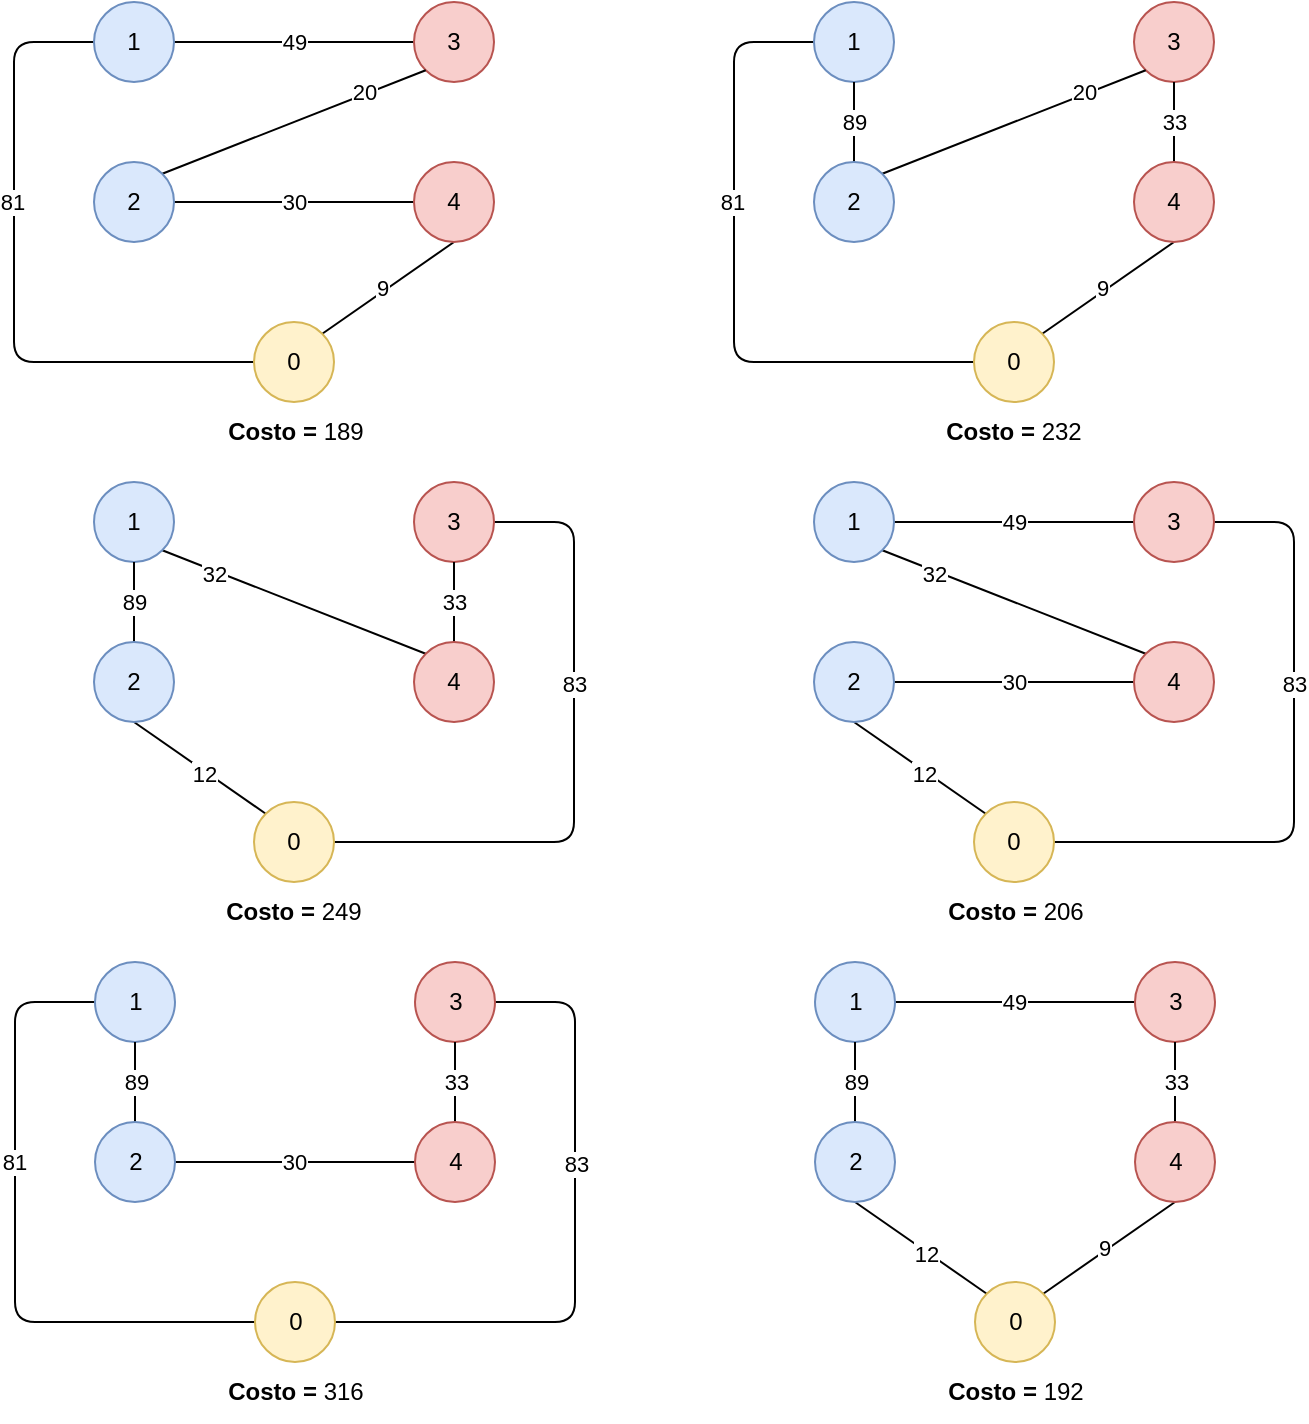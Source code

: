 <mxfile version="20.8.5" type="device"><diagram id="KT6BVVwpZQ-PzByDmpSR" name="Page-1"><mxGraphModel dx="792" dy="1884" grid="1" gridSize="10" guides="1" tooltips="1" connect="1" arrows="1" fold="1" page="1" pageScale="1" pageWidth="1169" pageHeight="827" math="0" shadow="0"><root><mxCell id="0"/><mxCell id="1" parent="0"/><mxCell id="V3zKbNotuUNxuS-SZ1xN-5" style="edgeStyle=none;rounded=1;orthogonalLoop=1;jettySize=auto;html=1;exitX=0;exitY=0.5;exitDx=0;exitDy=0;entryX=0;entryY=0.5;entryDx=0;entryDy=0;endArrow=none;endFill=0;strokeColor=default;" parent="1" source="V3zKbNotuUNxuS-SZ1xN-7" target="V3zKbNotuUNxuS-SZ1xN-25" edge="1"><mxGeometry relative="1" as="geometry"><Array as="points"><mxPoint x="200.5" y="-220"/><mxPoint x="200.5" y="-60"/></Array></mxGeometry></mxCell><mxCell id="V3zKbNotuUNxuS-SZ1xN-6" value="81" style="edgeLabel;html=1;align=center;verticalAlign=middle;resizable=0;points=[];" parent="V3zKbNotuUNxuS-SZ1xN-5" vertex="1" connectable="0"><mxGeometry x="-0.418" y="-1" relative="1" as="geometry"><mxPoint y="27" as="offset"/></mxGeometry></mxCell><mxCell id="V3zKbNotuUNxuS-SZ1xN-7" value="1" style="ellipse;whiteSpace=wrap;html=1;aspect=fixed;fillColor=#dae8fc;strokeColor=#6c8ebf;" parent="1" vertex="1"><mxGeometry x="240.5" y="-240" width="40" height="40" as="geometry"/></mxCell><mxCell id="V3zKbNotuUNxuS-SZ1xN-8" style="edgeStyle=none;rounded=1;orthogonalLoop=1;jettySize=auto;html=1;exitX=1;exitY=0.5;exitDx=0;exitDy=0;entryX=1;entryY=0.5;entryDx=0;entryDy=0;endArrow=none;endFill=0;strokeColor=default;" parent="1" source="V3zKbNotuUNxuS-SZ1xN-10" target="V3zKbNotuUNxuS-SZ1xN-25" edge="1"><mxGeometry relative="1" as="geometry"><Array as="points"><mxPoint x="480.5" y="-220"/><mxPoint x="480.5" y="-60"/></Array></mxGeometry></mxCell><mxCell id="V3zKbNotuUNxuS-SZ1xN-9" value="83" style="edgeLabel;html=1;align=center;verticalAlign=middle;resizable=0;points=[];" parent="V3zKbNotuUNxuS-SZ1xN-8" vertex="1" connectable="0"><mxGeometry x="-0.379" relative="1" as="geometry"><mxPoint y="21" as="offset"/></mxGeometry></mxCell><mxCell id="V3zKbNotuUNxuS-SZ1xN-10" value="3" style="ellipse;whiteSpace=wrap;html=1;aspect=fixed;fillColor=#f8cecc;strokeColor=#b85450;" parent="1" vertex="1"><mxGeometry x="400.5" y="-240" width="40" height="40" as="geometry"/></mxCell><mxCell id="V3zKbNotuUNxuS-SZ1xN-13" style="edgeStyle=none;rounded=0;orthogonalLoop=1;jettySize=auto;html=1;exitX=1;exitY=0.5;exitDx=0;exitDy=0;endArrow=none;endFill=0;strokeColor=default;" parent="1" source="V3zKbNotuUNxuS-SZ1xN-19" target="V3zKbNotuUNxuS-SZ1xN-24" edge="1"><mxGeometry relative="1" as="geometry"/></mxCell><mxCell id="V3zKbNotuUNxuS-SZ1xN-14" value="30" style="edgeLabel;html=1;align=center;verticalAlign=middle;resizable=0;points=[];" parent="V3zKbNotuUNxuS-SZ1xN-13" vertex="1" connectable="0"><mxGeometry x="0.179" y="-1" relative="1" as="geometry"><mxPoint x="-11" y="-1" as="offset"/></mxGeometry></mxCell><mxCell id="V3zKbNotuUNxuS-SZ1xN-15" style="edgeStyle=none;rounded=0;orthogonalLoop=1;jettySize=auto;html=1;exitX=0.5;exitY=0;exitDx=0;exitDy=0;entryX=0.5;entryY=1;entryDx=0;entryDy=0;endArrow=none;endFill=0;strokeColor=default;" parent="1" source="V3zKbNotuUNxuS-SZ1xN-19" target="V3zKbNotuUNxuS-SZ1xN-7" edge="1"><mxGeometry relative="1" as="geometry"/></mxCell><mxCell id="V3zKbNotuUNxuS-SZ1xN-16" value="89" style="edgeLabel;html=1;align=center;verticalAlign=middle;resizable=0;points=[];" parent="V3zKbNotuUNxuS-SZ1xN-15" vertex="1" connectable="0"><mxGeometry x="-0.4" relative="1" as="geometry"><mxPoint y="-8" as="offset"/></mxGeometry></mxCell><mxCell id="V3zKbNotuUNxuS-SZ1xN-19" value="2" style="ellipse;whiteSpace=wrap;html=1;aspect=fixed;fillColor=#dae8fc;strokeColor=#6c8ebf;" parent="1" vertex="1"><mxGeometry x="240.5" y="-160" width="40" height="40" as="geometry"/></mxCell><mxCell id="V3zKbNotuUNxuS-SZ1xN-20" style="edgeStyle=none;rounded=0;orthogonalLoop=1;jettySize=auto;html=1;exitX=0.5;exitY=0;exitDx=0;exitDy=0;entryX=0.5;entryY=1;entryDx=0;entryDy=0;endArrow=none;endFill=0;strokeColor=default;" parent="1" source="V3zKbNotuUNxuS-SZ1xN-24" target="V3zKbNotuUNxuS-SZ1xN-10" edge="1"><mxGeometry relative="1" as="geometry"/></mxCell><mxCell id="V3zKbNotuUNxuS-SZ1xN-21" value="33" style="edgeLabel;html=1;align=center;verticalAlign=middle;resizable=0;points=[];" parent="V3zKbNotuUNxuS-SZ1xN-20" vertex="1" connectable="0"><mxGeometry x="-0.286" relative="1" as="geometry"><mxPoint y="-6" as="offset"/></mxGeometry></mxCell><mxCell id="V3zKbNotuUNxuS-SZ1xN-24" value="4" style="ellipse;whiteSpace=wrap;html=1;aspect=fixed;fillColor=#f8cecc;strokeColor=#b85450;" parent="1" vertex="1"><mxGeometry x="400.5" y="-160" width="40" height="40" as="geometry"/></mxCell><mxCell id="V3zKbNotuUNxuS-SZ1xN-25" value="0" style="ellipse;whiteSpace=wrap;html=1;aspect=fixed;fillColor=#fff2cc;strokeColor=#d6b656;" parent="1" vertex="1"><mxGeometry x="320.5" y="-80" width="40" height="40" as="geometry"/></mxCell><mxCell id="V3zKbNotuUNxuS-SZ1xN-28" style="edgeStyle=none;rounded=0;orthogonalLoop=1;jettySize=auto;html=1;exitX=1;exitY=0.5;exitDx=0;exitDy=0;endArrow=none;endFill=0;strokeColor=default;" parent="1" source="V3zKbNotuUNxuS-SZ1xN-32" target="V3zKbNotuUNxuS-SZ1xN-35" edge="1"><mxGeometry relative="1" as="geometry"/></mxCell><mxCell id="V3zKbNotuUNxuS-SZ1xN-29" value="49" style="edgeLabel;html=1;align=center;verticalAlign=middle;resizable=0;points=[];" parent="V3zKbNotuUNxuS-SZ1xN-28" vertex="1" connectable="0"><mxGeometry x="-0.193" y="-1" relative="1" as="geometry"><mxPoint x="11" y="-1" as="offset"/></mxGeometry></mxCell><mxCell id="V3zKbNotuUNxuS-SZ1xN-32" value="1" style="ellipse;whiteSpace=wrap;html=1;aspect=fixed;fillColor=#dae8fc;strokeColor=#6c8ebf;" parent="1" vertex="1"><mxGeometry x="600.5" y="-240" width="40" height="40" as="geometry"/></mxCell><mxCell id="V3zKbNotuUNxuS-SZ1xN-35" value="3" style="ellipse;whiteSpace=wrap;html=1;aspect=fixed;fillColor=#f8cecc;strokeColor=#b85450;" parent="1" vertex="1"><mxGeometry x="760.5" y="-240" width="40" height="40" as="geometry"/></mxCell><mxCell id="V3zKbNotuUNxuS-SZ1xN-40" style="edgeStyle=none;rounded=0;orthogonalLoop=1;jettySize=auto;html=1;exitX=0.5;exitY=0;exitDx=0;exitDy=0;entryX=0.5;entryY=1;entryDx=0;entryDy=0;endArrow=none;endFill=0;strokeColor=default;" parent="1" source="V3zKbNotuUNxuS-SZ1xN-44" target="V3zKbNotuUNxuS-SZ1xN-32" edge="1"><mxGeometry relative="1" as="geometry"/></mxCell><mxCell id="V3zKbNotuUNxuS-SZ1xN-41" value="89" style="edgeLabel;html=1;align=center;verticalAlign=middle;resizable=0;points=[];" parent="V3zKbNotuUNxuS-SZ1xN-40" vertex="1" connectable="0"><mxGeometry x="-0.4" relative="1" as="geometry"><mxPoint y="-8" as="offset"/></mxGeometry></mxCell><mxCell id="V3zKbNotuUNxuS-SZ1xN-42" style="edgeStyle=none;rounded=0;orthogonalLoop=1;jettySize=auto;html=1;exitX=0.5;exitY=1;exitDx=0;exitDy=0;entryX=0;entryY=0;entryDx=0;entryDy=0;endArrow=none;endFill=0;strokeColor=default;" parent="1" source="V3zKbNotuUNxuS-SZ1xN-44" target="V3zKbNotuUNxuS-SZ1xN-50" edge="1"><mxGeometry relative="1" as="geometry"/></mxCell><mxCell id="V3zKbNotuUNxuS-SZ1xN-43" value="12" style="edgeLabel;html=1;align=center;verticalAlign=middle;resizable=0;points=[];" parent="V3zKbNotuUNxuS-SZ1xN-42" vertex="1" connectable="0"><mxGeometry x="0.163" relative="1" as="geometry"><mxPoint x="-3" y="-1" as="offset"/></mxGeometry></mxCell><mxCell id="V3zKbNotuUNxuS-SZ1xN-44" value="2" style="ellipse;whiteSpace=wrap;html=1;aspect=fixed;fillColor=#dae8fc;strokeColor=#6c8ebf;" parent="1" vertex="1"><mxGeometry x="600.5" y="-160" width="40" height="40" as="geometry"/></mxCell><mxCell id="V3zKbNotuUNxuS-SZ1xN-45" style="edgeStyle=none;rounded=0;orthogonalLoop=1;jettySize=auto;html=1;exitX=0.5;exitY=0;exitDx=0;exitDy=0;entryX=0.5;entryY=1;entryDx=0;entryDy=0;endArrow=none;endFill=0;strokeColor=default;" parent="1" source="V3zKbNotuUNxuS-SZ1xN-49" target="V3zKbNotuUNxuS-SZ1xN-35" edge="1"><mxGeometry relative="1" as="geometry"/></mxCell><mxCell id="V3zKbNotuUNxuS-SZ1xN-46" value="33" style="edgeLabel;html=1;align=center;verticalAlign=middle;resizable=0;points=[];" parent="V3zKbNotuUNxuS-SZ1xN-45" vertex="1" connectable="0"><mxGeometry x="-0.286" relative="1" as="geometry"><mxPoint y="-6" as="offset"/></mxGeometry></mxCell><mxCell id="V3zKbNotuUNxuS-SZ1xN-47" style="edgeStyle=none;rounded=0;orthogonalLoop=1;jettySize=auto;html=1;exitX=0.5;exitY=1;exitDx=0;exitDy=0;entryX=1;entryY=0;entryDx=0;entryDy=0;endArrow=none;endFill=0;strokeColor=default;" parent="1" source="V3zKbNotuUNxuS-SZ1xN-49" target="V3zKbNotuUNxuS-SZ1xN-50" edge="1"><mxGeometry relative="1" as="geometry"/></mxCell><mxCell id="V3zKbNotuUNxuS-SZ1xN-48" value="9" style="edgeLabel;html=1;align=center;verticalAlign=middle;resizable=0;points=[];" parent="V3zKbNotuUNxuS-SZ1xN-47" vertex="1" connectable="0"><mxGeometry x="0.335" y="2" relative="1" as="geometry"><mxPoint x="7" y="-9" as="offset"/></mxGeometry></mxCell><mxCell id="V3zKbNotuUNxuS-SZ1xN-49" value="4" style="ellipse;whiteSpace=wrap;html=1;aspect=fixed;fillColor=#f8cecc;strokeColor=#b85450;" parent="1" vertex="1"><mxGeometry x="760.5" y="-160" width="40" height="40" as="geometry"/></mxCell><mxCell id="V3zKbNotuUNxuS-SZ1xN-50" value="0" style="ellipse;whiteSpace=wrap;html=1;aspect=fixed;fillColor=#fff2cc;strokeColor=#d6b656;" parent="1" vertex="1"><mxGeometry x="680.5" y="-80" width="40" height="40" as="geometry"/></mxCell><mxCell id="V3zKbNotuUNxuS-SZ1xN-51" style="orthogonalLoop=1;jettySize=auto;html=1;exitX=1;exitY=1;exitDx=0;exitDy=0;strokeColor=default;rounded=0;entryX=0;entryY=0;entryDx=0;entryDy=0;endArrow=none;endFill=0;" parent="1" source="V3zKbNotuUNxuS-SZ1xN-57" target="V3zKbNotuUNxuS-SZ1xN-74" edge="1"><mxGeometry relative="1" as="geometry"><mxPoint x="390" y="-380" as="targetPoint"/></mxGeometry></mxCell><mxCell id="V3zKbNotuUNxuS-SZ1xN-52" value="32" style="edgeLabel;html=1;align=center;verticalAlign=middle;resizable=0;points=[];" parent="V3zKbNotuUNxuS-SZ1xN-51" vertex="1" connectable="0"><mxGeometry x="-0.404" relative="1" as="geometry"><mxPoint x="-13" y="-4" as="offset"/></mxGeometry></mxCell><mxCell id="V3zKbNotuUNxuS-SZ1xN-57" value="1" style="ellipse;whiteSpace=wrap;html=1;aspect=fixed;fillColor=#dae8fc;strokeColor=#6c8ebf;" parent="1" vertex="1"><mxGeometry x="240" y="-480" width="40" height="40" as="geometry"/></mxCell><mxCell id="V3zKbNotuUNxuS-SZ1xN-58" style="edgeStyle=none;rounded=1;orthogonalLoop=1;jettySize=auto;html=1;exitX=1;exitY=0.5;exitDx=0;exitDy=0;entryX=1;entryY=0.5;entryDx=0;entryDy=0;endArrow=none;endFill=0;strokeColor=default;" parent="1" source="V3zKbNotuUNxuS-SZ1xN-60" target="V3zKbNotuUNxuS-SZ1xN-75" edge="1"><mxGeometry relative="1" as="geometry"><Array as="points"><mxPoint x="480" y="-460"/><mxPoint x="480" y="-300"/></Array></mxGeometry></mxCell><mxCell id="V3zKbNotuUNxuS-SZ1xN-59" value="83" style="edgeLabel;html=1;align=center;verticalAlign=middle;resizable=0;points=[];" parent="V3zKbNotuUNxuS-SZ1xN-58" vertex="1" connectable="0"><mxGeometry x="-0.379" relative="1" as="geometry"><mxPoint y="21" as="offset"/></mxGeometry></mxCell><mxCell id="V3zKbNotuUNxuS-SZ1xN-60" value="3" style="ellipse;whiteSpace=wrap;html=1;aspect=fixed;fillColor=#f8cecc;strokeColor=#b85450;" parent="1" vertex="1"><mxGeometry x="400" y="-480" width="40" height="40" as="geometry"/></mxCell><mxCell id="V3zKbNotuUNxuS-SZ1xN-65" style="edgeStyle=none;rounded=0;orthogonalLoop=1;jettySize=auto;html=1;exitX=0.5;exitY=0;exitDx=0;exitDy=0;entryX=0.5;entryY=1;entryDx=0;entryDy=0;endArrow=none;endFill=0;strokeColor=default;" parent="1" source="V3zKbNotuUNxuS-SZ1xN-69" target="V3zKbNotuUNxuS-SZ1xN-57" edge="1"><mxGeometry relative="1" as="geometry"/></mxCell><mxCell id="V3zKbNotuUNxuS-SZ1xN-66" value="89" style="edgeLabel;html=1;align=center;verticalAlign=middle;resizable=0;points=[];" parent="V3zKbNotuUNxuS-SZ1xN-65" vertex="1" connectable="0"><mxGeometry x="-0.4" relative="1" as="geometry"><mxPoint y="-8" as="offset"/></mxGeometry></mxCell><mxCell id="V3zKbNotuUNxuS-SZ1xN-67" style="edgeStyle=none;rounded=0;orthogonalLoop=1;jettySize=auto;html=1;exitX=0.5;exitY=1;exitDx=0;exitDy=0;entryX=0;entryY=0;entryDx=0;entryDy=0;endArrow=none;endFill=0;strokeColor=default;" parent="1" source="V3zKbNotuUNxuS-SZ1xN-69" target="V3zKbNotuUNxuS-SZ1xN-75" edge="1"><mxGeometry relative="1" as="geometry"/></mxCell><mxCell id="V3zKbNotuUNxuS-SZ1xN-68" value="12" style="edgeLabel;html=1;align=center;verticalAlign=middle;resizable=0;points=[];" parent="V3zKbNotuUNxuS-SZ1xN-67" vertex="1" connectable="0"><mxGeometry x="0.163" relative="1" as="geometry"><mxPoint x="-3" y="-1" as="offset"/></mxGeometry></mxCell><mxCell id="V3zKbNotuUNxuS-SZ1xN-69" value="2" style="ellipse;whiteSpace=wrap;html=1;aspect=fixed;fillColor=#dae8fc;strokeColor=#6c8ebf;" parent="1" vertex="1"><mxGeometry x="240" y="-400" width="40" height="40" as="geometry"/></mxCell><mxCell id="V3zKbNotuUNxuS-SZ1xN-70" style="edgeStyle=none;rounded=0;orthogonalLoop=1;jettySize=auto;html=1;exitX=0.5;exitY=0;exitDx=0;exitDy=0;entryX=0.5;entryY=1;entryDx=0;entryDy=0;endArrow=none;endFill=0;strokeColor=default;" parent="1" source="V3zKbNotuUNxuS-SZ1xN-74" target="V3zKbNotuUNxuS-SZ1xN-60" edge="1"><mxGeometry relative="1" as="geometry"/></mxCell><mxCell id="V3zKbNotuUNxuS-SZ1xN-71" value="33" style="edgeLabel;html=1;align=center;verticalAlign=middle;resizable=0;points=[];" parent="V3zKbNotuUNxuS-SZ1xN-70" vertex="1" connectable="0"><mxGeometry x="-0.286" relative="1" as="geometry"><mxPoint y="-6" as="offset"/></mxGeometry></mxCell><mxCell id="V3zKbNotuUNxuS-SZ1xN-74" value="4" style="ellipse;whiteSpace=wrap;html=1;aspect=fixed;fillColor=#f8cecc;strokeColor=#b85450;" parent="1" vertex="1"><mxGeometry x="400" y="-400" width="40" height="40" as="geometry"/></mxCell><mxCell id="V3zKbNotuUNxuS-SZ1xN-75" value="0" style="ellipse;whiteSpace=wrap;html=1;aspect=fixed;fillColor=#fff2cc;strokeColor=#d6b656;" parent="1" vertex="1"><mxGeometry x="320" y="-320" width="40" height="40" as="geometry"/></mxCell><mxCell id="V3zKbNotuUNxuS-SZ1xN-76" style="orthogonalLoop=1;jettySize=auto;html=1;exitX=1;exitY=1;exitDx=0;exitDy=0;strokeColor=default;rounded=0;entryX=0;entryY=0;entryDx=0;entryDy=0;endArrow=none;endFill=0;" parent="1" source="V3zKbNotuUNxuS-SZ1xN-82" target="V3zKbNotuUNxuS-SZ1xN-99" edge="1"><mxGeometry relative="1" as="geometry"><mxPoint x="750" y="-380" as="targetPoint"/></mxGeometry></mxCell><mxCell id="V3zKbNotuUNxuS-SZ1xN-77" value="32" style="edgeLabel;html=1;align=center;verticalAlign=middle;resizable=0;points=[];" parent="V3zKbNotuUNxuS-SZ1xN-76" vertex="1" connectable="0"><mxGeometry x="-0.404" relative="1" as="geometry"><mxPoint x="-13" y="-4" as="offset"/></mxGeometry></mxCell><mxCell id="V3zKbNotuUNxuS-SZ1xN-78" style="edgeStyle=none;rounded=0;orthogonalLoop=1;jettySize=auto;html=1;exitX=1;exitY=0.5;exitDx=0;exitDy=0;endArrow=none;endFill=0;strokeColor=default;" parent="1" source="V3zKbNotuUNxuS-SZ1xN-82" target="V3zKbNotuUNxuS-SZ1xN-85" edge="1"><mxGeometry relative="1" as="geometry"/></mxCell><mxCell id="V3zKbNotuUNxuS-SZ1xN-79" value="49" style="edgeLabel;html=1;align=center;verticalAlign=middle;resizable=0;points=[];" parent="V3zKbNotuUNxuS-SZ1xN-78" vertex="1" connectable="0"><mxGeometry x="-0.193" y="-1" relative="1" as="geometry"><mxPoint x="11" y="-1" as="offset"/></mxGeometry></mxCell><mxCell id="V3zKbNotuUNxuS-SZ1xN-82" value="1" style="ellipse;whiteSpace=wrap;html=1;aspect=fixed;fillColor=#dae8fc;strokeColor=#6c8ebf;" parent="1" vertex="1"><mxGeometry x="600" y="-480" width="40" height="40" as="geometry"/></mxCell><mxCell id="V3zKbNotuUNxuS-SZ1xN-83" style="edgeStyle=none;rounded=1;orthogonalLoop=1;jettySize=auto;html=1;exitX=1;exitY=0.5;exitDx=0;exitDy=0;entryX=1;entryY=0.5;entryDx=0;entryDy=0;endArrow=none;endFill=0;strokeColor=default;" parent="1" source="V3zKbNotuUNxuS-SZ1xN-85" target="V3zKbNotuUNxuS-SZ1xN-100" edge="1"><mxGeometry relative="1" as="geometry"><Array as="points"><mxPoint x="840" y="-460"/><mxPoint x="840" y="-300"/></Array></mxGeometry></mxCell><mxCell id="V3zKbNotuUNxuS-SZ1xN-84" value="83" style="edgeLabel;html=1;align=center;verticalAlign=middle;resizable=0;points=[];" parent="V3zKbNotuUNxuS-SZ1xN-83" vertex="1" connectable="0"><mxGeometry x="-0.379" relative="1" as="geometry"><mxPoint y="21" as="offset"/></mxGeometry></mxCell><mxCell id="V3zKbNotuUNxuS-SZ1xN-85" value="3" style="ellipse;whiteSpace=wrap;html=1;aspect=fixed;fillColor=#f8cecc;strokeColor=#b85450;" parent="1" vertex="1"><mxGeometry x="760" y="-480" width="40" height="40" as="geometry"/></mxCell><mxCell id="V3zKbNotuUNxuS-SZ1xN-88" style="edgeStyle=none;rounded=0;orthogonalLoop=1;jettySize=auto;html=1;exitX=1;exitY=0.5;exitDx=0;exitDy=0;endArrow=none;endFill=0;strokeColor=default;" parent="1" source="V3zKbNotuUNxuS-SZ1xN-94" target="V3zKbNotuUNxuS-SZ1xN-99" edge="1"><mxGeometry relative="1" as="geometry"/></mxCell><mxCell id="V3zKbNotuUNxuS-SZ1xN-89" value="30" style="edgeLabel;html=1;align=center;verticalAlign=middle;resizable=0;points=[];" parent="V3zKbNotuUNxuS-SZ1xN-88" vertex="1" connectable="0"><mxGeometry x="0.179" y="-1" relative="1" as="geometry"><mxPoint x="-11" y="-1" as="offset"/></mxGeometry></mxCell><mxCell id="V3zKbNotuUNxuS-SZ1xN-92" style="edgeStyle=none;rounded=0;orthogonalLoop=1;jettySize=auto;html=1;exitX=0.5;exitY=1;exitDx=0;exitDy=0;entryX=0;entryY=0;entryDx=0;entryDy=0;endArrow=none;endFill=0;strokeColor=default;" parent="1" source="V3zKbNotuUNxuS-SZ1xN-94" target="V3zKbNotuUNxuS-SZ1xN-100" edge="1"><mxGeometry relative="1" as="geometry"/></mxCell><mxCell id="V3zKbNotuUNxuS-SZ1xN-93" value="12" style="edgeLabel;html=1;align=center;verticalAlign=middle;resizable=0;points=[];" parent="V3zKbNotuUNxuS-SZ1xN-92" vertex="1" connectable="0"><mxGeometry x="0.163" relative="1" as="geometry"><mxPoint x="-3" y="-1" as="offset"/></mxGeometry></mxCell><mxCell id="V3zKbNotuUNxuS-SZ1xN-94" value="2" style="ellipse;whiteSpace=wrap;html=1;aspect=fixed;fillColor=#dae8fc;strokeColor=#6c8ebf;" parent="1" vertex="1"><mxGeometry x="600" y="-400" width="40" height="40" as="geometry"/></mxCell><mxCell id="V3zKbNotuUNxuS-SZ1xN-99" value="4" style="ellipse;whiteSpace=wrap;html=1;aspect=fixed;fillColor=#f8cecc;strokeColor=#b85450;" parent="1" vertex="1"><mxGeometry x="760" y="-400" width="40" height="40" as="geometry"/></mxCell><mxCell id="V3zKbNotuUNxuS-SZ1xN-100" value="0" style="ellipse;whiteSpace=wrap;html=1;aspect=fixed;fillColor=#fff2cc;strokeColor=#d6b656;" parent="1" vertex="1"><mxGeometry x="680" y="-320" width="40" height="40" as="geometry"/></mxCell><mxCell id="V3zKbNotuUNxuS-SZ1xN-103" style="edgeStyle=none;rounded=0;orthogonalLoop=1;jettySize=auto;html=1;exitX=1;exitY=0.5;exitDx=0;exitDy=0;endArrow=none;endFill=0;strokeColor=default;" parent="1" source="V3zKbNotuUNxuS-SZ1xN-107" target="V3zKbNotuUNxuS-SZ1xN-110" edge="1"><mxGeometry relative="1" as="geometry"/></mxCell><mxCell id="V3zKbNotuUNxuS-SZ1xN-104" value="49" style="edgeLabel;html=1;align=center;verticalAlign=middle;resizable=0;points=[];" parent="V3zKbNotuUNxuS-SZ1xN-103" vertex="1" connectable="0"><mxGeometry x="-0.193" y="-1" relative="1" as="geometry"><mxPoint x="11" y="-1" as="offset"/></mxGeometry></mxCell><mxCell id="V3zKbNotuUNxuS-SZ1xN-105" style="edgeStyle=none;rounded=1;orthogonalLoop=1;jettySize=auto;html=1;exitX=0;exitY=0.5;exitDx=0;exitDy=0;entryX=0;entryY=0.5;entryDx=0;entryDy=0;endArrow=none;endFill=0;strokeColor=default;" parent="1" source="V3zKbNotuUNxuS-SZ1xN-107" target="V3zKbNotuUNxuS-SZ1xN-125" edge="1"><mxGeometry relative="1" as="geometry"><Array as="points"><mxPoint x="200" y="-700"/><mxPoint x="200" y="-540"/></Array></mxGeometry></mxCell><mxCell id="V3zKbNotuUNxuS-SZ1xN-106" value="81" style="edgeLabel;html=1;align=center;verticalAlign=middle;resizable=0;points=[];" parent="V3zKbNotuUNxuS-SZ1xN-105" vertex="1" connectable="0"><mxGeometry x="-0.418" y="-1" relative="1" as="geometry"><mxPoint y="27" as="offset"/></mxGeometry></mxCell><mxCell id="V3zKbNotuUNxuS-SZ1xN-107" value="1" style="ellipse;whiteSpace=wrap;html=1;aspect=fixed;fillColor=#dae8fc;strokeColor=#6c8ebf;" parent="1" vertex="1"><mxGeometry x="240" y="-720" width="40" height="40" as="geometry"/></mxCell><mxCell id="V3zKbNotuUNxuS-SZ1xN-110" value="3" style="ellipse;whiteSpace=wrap;html=1;aspect=fixed;fillColor=#f8cecc;strokeColor=#b85450;" parent="1" vertex="1"><mxGeometry x="400" y="-720" width="40" height="40" as="geometry"/></mxCell><mxCell id="V3zKbNotuUNxuS-SZ1xN-111" style="edgeStyle=none;rounded=0;orthogonalLoop=1;jettySize=auto;html=1;exitX=1;exitY=0;exitDx=0;exitDy=0;entryX=0;entryY=1;entryDx=0;entryDy=0;endArrow=none;endFill=0;strokeColor=default;" parent="1" source="V3zKbNotuUNxuS-SZ1xN-119" target="V3zKbNotuUNxuS-SZ1xN-110" edge="1"><mxGeometry relative="1" as="geometry"/></mxCell><mxCell id="V3zKbNotuUNxuS-SZ1xN-112" value="20" style="edgeLabel;html=1;align=center;verticalAlign=middle;resizable=0;points=[];" parent="V3zKbNotuUNxuS-SZ1xN-111" vertex="1" connectable="0"><mxGeometry x="0.544" y="1" relative="1" as="geometry"><mxPoint as="offset"/></mxGeometry></mxCell><mxCell id="V3zKbNotuUNxuS-SZ1xN-113" style="edgeStyle=none;rounded=0;orthogonalLoop=1;jettySize=auto;html=1;exitX=1;exitY=0.5;exitDx=0;exitDy=0;endArrow=none;endFill=0;strokeColor=default;" parent="1" source="V3zKbNotuUNxuS-SZ1xN-119" target="V3zKbNotuUNxuS-SZ1xN-124" edge="1"><mxGeometry relative="1" as="geometry"/></mxCell><mxCell id="V3zKbNotuUNxuS-SZ1xN-114" value="30" style="edgeLabel;html=1;align=center;verticalAlign=middle;resizable=0;points=[];" parent="V3zKbNotuUNxuS-SZ1xN-113" vertex="1" connectable="0"><mxGeometry x="0.179" y="-1" relative="1" as="geometry"><mxPoint x="-11" y="-1" as="offset"/></mxGeometry></mxCell><mxCell id="V3zKbNotuUNxuS-SZ1xN-119" value="2" style="ellipse;whiteSpace=wrap;html=1;aspect=fixed;fillColor=#dae8fc;strokeColor=#6c8ebf;" parent="1" vertex="1"><mxGeometry x="240" y="-640" width="40" height="40" as="geometry"/></mxCell><mxCell id="V3zKbNotuUNxuS-SZ1xN-122" style="edgeStyle=none;rounded=0;orthogonalLoop=1;jettySize=auto;html=1;exitX=0.5;exitY=1;exitDx=0;exitDy=0;entryX=1;entryY=0;entryDx=0;entryDy=0;endArrow=none;endFill=0;strokeColor=default;" parent="1" source="V3zKbNotuUNxuS-SZ1xN-124" target="V3zKbNotuUNxuS-SZ1xN-125" edge="1"><mxGeometry relative="1" as="geometry"/></mxCell><mxCell id="V3zKbNotuUNxuS-SZ1xN-123" value="9" style="edgeLabel;html=1;align=center;verticalAlign=middle;resizable=0;points=[];" parent="V3zKbNotuUNxuS-SZ1xN-122" vertex="1" connectable="0"><mxGeometry x="0.335" y="2" relative="1" as="geometry"><mxPoint x="7" y="-9" as="offset"/></mxGeometry></mxCell><mxCell id="V3zKbNotuUNxuS-SZ1xN-124" value="4" style="ellipse;whiteSpace=wrap;html=1;aspect=fixed;fillColor=#f8cecc;strokeColor=#b85450;" parent="1" vertex="1"><mxGeometry x="400" y="-640" width="40" height="40" as="geometry"/></mxCell><mxCell id="V3zKbNotuUNxuS-SZ1xN-125" value="0" style="ellipse;whiteSpace=wrap;html=1;aspect=fixed;fillColor=#fff2cc;strokeColor=#d6b656;" parent="1" vertex="1"><mxGeometry x="320" y="-560" width="40" height="40" as="geometry"/></mxCell><mxCell id="V3zKbNotuUNxuS-SZ1xN-130" style="edgeStyle=none;rounded=1;orthogonalLoop=1;jettySize=auto;html=1;exitX=0;exitY=0.5;exitDx=0;exitDy=0;entryX=0;entryY=0.5;entryDx=0;entryDy=0;endArrow=none;endFill=0;strokeColor=default;" parent="1" source="V3zKbNotuUNxuS-SZ1xN-132" target="V3zKbNotuUNxuS-SZ1xN-150" edge="1"><mxGeometry relative="1" as="geometry"><Array as="points"><mxPoint x="560" y="-700"/><mxPoint x="560" y="-540"/></Array></mxGeometry></mxCell><mxCell id="V3zKbNotuUNxuS-SZ1xN-131" value="81" style="edgeLabel;html=1;align=center;verticalAlign=middle;resizable=0;points=[];" parent="V3zKbNotuUNxuS-SZ1xN-130" vertex="1" connectable="0"><mxGeometry x="-0.418" y="-1" relative="1" as="geometry"><mxPoint y="27" as="offset"/></mxGeometry></mxCell><mxCell id="V3zKbNotuUNxuS-SZ1xN-132" value="1" style="ellipse;whiteSpace=wrap;html=1;aspect=fixed;fillColor=#dae8fc;strokeColor=#6c8ebf;" parent="1" vertex="1"><mxGeometry x="600" y="-720" width="40" height="40" as="geometry"/></mxCell><mxCell id="V3zKbNotuUNxuS-SZ1xN-135" value="3" style="ellipse;whiteSpace=wrap;html=1;aspect=fixed;fillColor=#f8cecc;strokeColor=#b85450;" parent="1" vertex="1"><mxGeometry x="760" y="-720" width="40" height="40" as="geometry"/></mxCell><mxCell id="V3zKbNotuUNxuS-SZ1xN-136" style="edgeStyle=none;rounded=0;orthogonalLoop=1;jettySize=auto;html=1;exitX=1;exitY=0;exitDx=0;exitDy=0;entryX=0;entryY=1;entryDx=0;entryDy=0;endArrow=none;endFill=0;strokeColor=default;" parent="1" source="V3zKbNotuUNxuS-SZ1xN-144" target="V3zKbNotuUNxuS-SZ1xN-135" edge="1"><mxGeometry relative="1" as="geometry"/></mxCell><mxCell id="V3zKbNotuUNxuS-SZ1xN-137" value="20" style="edgeLabel;html=1;align=center;verticalAlign=middle;resizable=0;points=[];" parent="V3zKbNotuUNxuS-SZ1xN-136" vertex="1" connectable="0"><mxGeometry x="0.544" y="1" relative="1" as="geometry"><mxPoint as="offset"/></mxGeometry></mxCell><mxCell id="V3zKbNotuUNxuS-SZ1xN-140" style="edgeStyle=none;rounded=0;orthogonalLoop=1;jettySize=auto;html=1;exitX=0.5;exitY=0;exitDx=0;exitDy=0;entryX=0.5;entryY=1;entryDx=0;entryDy=0;endArrow=none;endFill=0;strokeColor=default;" parent="1" source="V3zKbNotuUNxuS-SZ1xN-144" target="V3zKbNotuUNxuS-SZ1xN-132" edge="1"><mxGeometry relative="1" as="geometry"/></mxCell><mxCell id="V3zKbNotuUNxuS-SZ1xN-141" value="89" style="edgeLabel;html=1;align=center;verticalAlign=middle;resizable=0;points=[];" parent="V3zKbNotuUNxuS-SZ1xN-140" vertex="1" connectable="0"><mxGeometry x="-0.4" relative="1" as="geometry"><mxPoint y="-8" as="offset"/></mxGeometry></mxCell><mxCell id="V3zKbNotuUNxuS-SZ1xN-144" value="2" style="ellipse;whiteSpace=wrap;html=1;aspect=fixed;fillColor=#dae8fc;strokeColor=#6c8ebf;" parent="1" vertex="1"><mxGeometry x="600" y="-640" width="40" height="40" as="geometry"/></mxCell><mxCell id="V3zKbNotuUNxuS-SZ1xN-145" style="edgeStyle=none;rounded=0;orthogonalLoop=1;jettySize=auto;html=1;exitX=0.5;exitY=0;exitDx=0;exitDy=0;entryX=0.5;entryY=1;entryDx=0;entryDy=0;endArrow=none;endFill=0;strokeColor=default;" parent="1" source="V3zKbNotuUNxuS-SZ1xN-149" target="V3zKbNotuUNxuS-SZ1xN-135" edge="1"><mxGeometry relative="1" as="geometry"/></mxCell><mxCell id="V3zKbNotuUNxuS-SZ1xN-146" value="33" style="edgeLabel;html=1;align=center;verticalAlign=middle;resizable=0;points=[];" parent="V3zKbNotuUNxuS-SZ1xN-145" vertex="1" connectable="0"><mxGeometry x="-0.286" relative="1" as="geometry"><mxPoint y="-6" as="offset"/></mxGeometry></mxCell><mxCell id="V3zKbNotuUNxuS-SZ1xN-147" style="edgeStyle=none;rounded=0;orthogonalLoop=1;jettySize=auto;html=1;exitX=0.5;exitY=1;exitDx=0;exitDy=0;entryX=1;entryY=0;entryDx=0;entryDy=0;endArrow=none;endFill=0;strokeColor=default;" parent="1" source="V3zKbNotuUNxuS-SZ1xN-149" target="V3zKbNotuUNxuS-SZ1xN-150" edge="1"><mxGeometry relative="1" as="geometry"/></mxCell><mxCell id="V3zKbNotuUNxuS-SZ1xN-148" value="9" style="edgeLabel;html=1;align=center;verticalAlign=middle;resizable=0;points=[];" parent="V3zKbNotuUNxuS-SZ1xN-147" vertex="1" connectable="0"><mxGeometry x="0.335" y="2" relative="1" as="geometry"><mxPoint x="7" y="-9" as="offset"/></mxGeometry></mxCell><mxCell id="V3zKbNotuUNxuS-SZ1xN-149" value="4" style="ellipse;whiteSpace=wrap;html=1;aspect=fixed;fillColor=#f8cecc;strokeColor=#b85450;" parent="1" vertex="1"><mxGeometry x="760" y="-640" width="40" height="40" as="geometry"/></mxCell><mxCell id="V3zKbNotuUNxuS-SZ1xN-150" value="0" style="ellipse;whiteSpace=wrap;html=1;aspect=fixed;fillColor=#fff2cc;strokeColor=#d6b656;" parent="1" vertex="1"><mxGeometry x="680" y="-560" width="40" height="40" as="geometry"/></mxCell><mxCell id="eD6-m3pQ83iTV-cDm1KT-1" value="&lt;b&gt;Costo =&lt;/b&gt; 189" style="text;html=1;strokeColor=none;fillColor=none;align=center;verticalAlign=middle;whiteSpace=wrap;rounded=0;" vertex="1" parent="1"><mxGeometry x="300.5" y="-520" width="80" height="30" as="geometry"/></mxCell><mxCell id="eD6-m3pQ83iTV-cDm1KT-2" value="&lt;b&gt;Costo =&lt;/b&gt;&amp;nbsp;249" style="text;html=1;strokeColor=none;fillColor=none;align=center;verticalAlign=middle;whiteSpace=wrap;rounded=0;" vertex="1" parent="1"><mxGeometry x="300" y="-280" width="80" height="30" as="geometry"/></mxCell><mxCell id="eD6-m3pQ83iTV-cDm1KT-3" value="&lt;b&gt;Costo =&lt;/b&gt;&amp;nbsp;316" style="text;html=1;strokeColor=none;fillColor=none;align=center;verticalAlign=middle;whiteSpace=wrap;rounded=0;" vertex="1" parent="1"><mxGeometry x="300.5" y="-40" width="80" height="30" as="geometry"/></mxCell><mxCell id="eD6-m3pQ83iTV-cDm1KT-4" value="&lt;b&gt;Costo =&lt;/b&gt;&amp;nbsp;232" style="text;html=1;strokeColor=none;fillColor=none;align=center;verticalAlign=middle;whiteSpace=wrap;rounded=0;" vertex="1" parent="1"><mxGeometry x="660" y="-520" width="80" height="30" as="geometry"/></mxCell><mxCell id="eD6-m3pQ83iTV-cDm1KT-5" value="&lt;b&gt;Costo =&lt;/b&gt;&amp;nbsp;206" style="text;html=1;strokeColor=none;fillColor=none;align=center;verticalAlign=middle;whiteSpace=wrap;rounded=0;" vertex="1" parent="1"><mxGeometry x="660.5" y="-280" width="80" height="30" as="geometry"/></mxCell><mxCell id="eD6-m3pQ83iTV-cDm1KT-6" value="&lt;b&gt;Costo =&lt;/b&gt;&amp;nbsp;192" style="text;html=1;strokeColor=none;fillColor=none;align=center;verticalAlign=middle;whiteSpace=wrap;rounded=0;" vertex="1" parent="1"><mxGeometry x="660.5" y="-40" width="80" height="30" as="geometry"/></mxCell></root></mxGraphModel></diagram></mxfile>